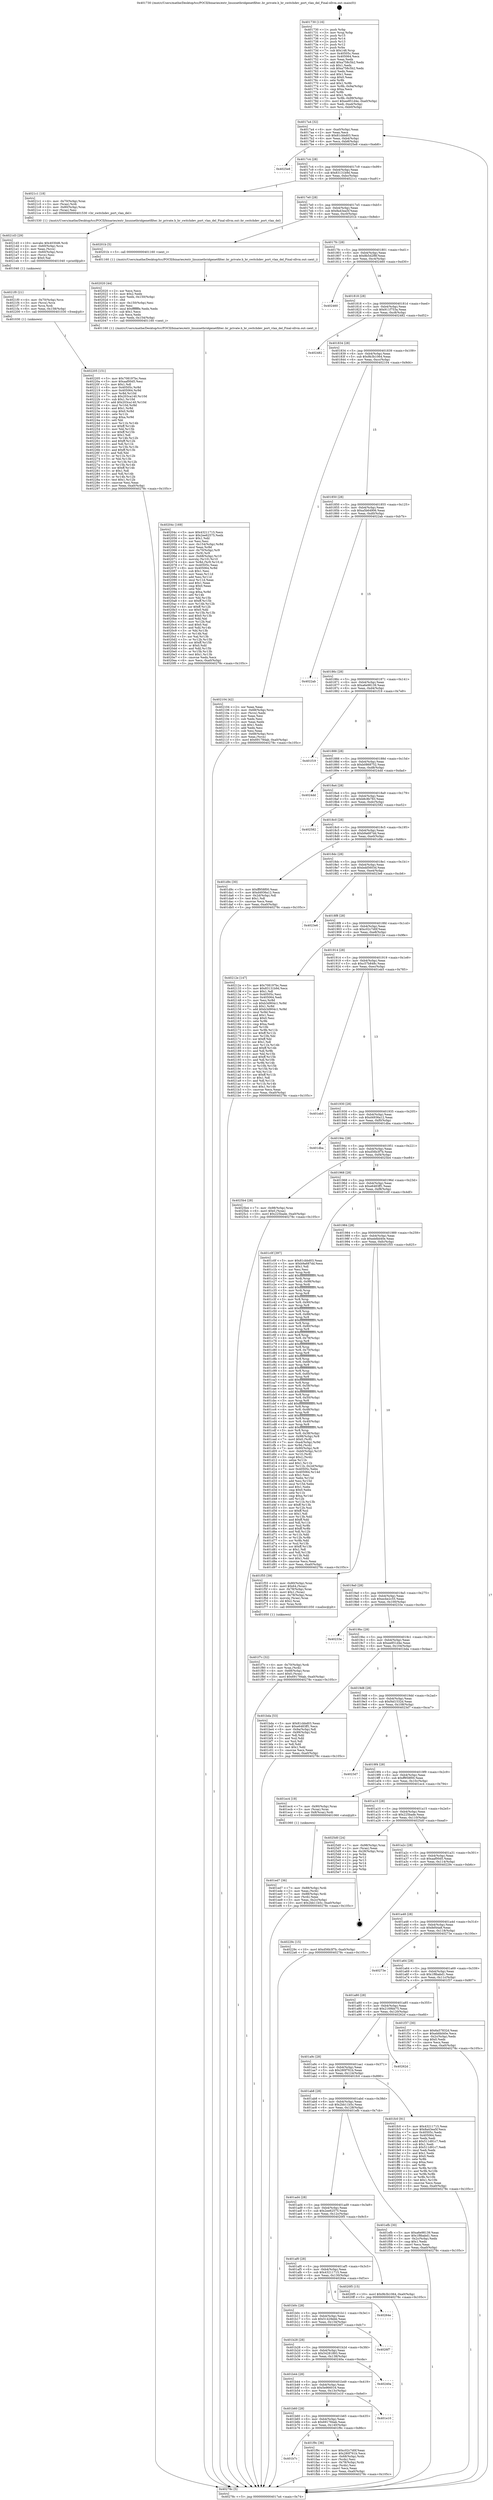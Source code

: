 digraph "0x401730" {
  label = "0x401730 (/mnt/c/Users/mathe/Desktop/tcc/POCII/binaries/extr_linuxnetbridgenetfilter..br_private.h_br_switchdev_port_vlan_del_Final-ollvm.out::main(0))"
  labelloc = "t"
  node[shape=record]

  Entry [label="",width=0.3,height=0.3,shape=circle,fillcolor=black,style=filled]
  "0x4017a4" [label="{
     0x4017a4 [32]\l
     | [instrs]\l
     &nbsp;&nbsp;0x4017a4 \<+6\>: mov -0xa0(%rbp),%eax\l
     &nbsp;&nbsp;0x4017aa \<+2\>: mov %eax,%ecx\l
     &nbsp;&nbsp;0x4017ac \<+6\>: sub $0x81cbbd03,%ecx\l
     &nbsp;&nbsp;0x4017b2 \<+6\>: mov %eax,-0xb4(%rbp)\l
     &nbsp;&nbsp;0x4017b8 \<+6\>: mov %ecx,-0xb8(%rbp)\l
     &nbsp;&nbsp;0x4017be \<+6\>: je 00000000004025e8 \<main+0xeb8\>\l
  }"]
  "0x4025e8" [label="{
     0x4025e8\l
  }", style=dashed]
  "0x4017c4" [label="{
     0x4017c4 [28]\l
     | [instrs]\l
     &nbsp;&nbsp;0x4017c4 \<+5\>: jmp 00000000004017c9 \<main+0x99\>\l
     &nbsp;&nbsp;0x4017c9 \<+6\>: mov -0xb4(%rbp),%eax\l
     &nbsp;&nbsp;0x4017cf \<+5\>: sub $0x83131b9d,%eax\l
     &nbsp;&nbsp;0x4017d4 \<+6\>: mov %eax,-0xbc(%rbp)\l
     &nbsp;&nbsp;0x4017da \<+6\>: je 00000000004021c1 \<main+0xa91\>\l
  }"]
  Exit [label="",width=0.3,height=0.3,shape=circle,fillcolor=black,style=filled,peripheries=2]
  "0x4021c1" [label="{
     0x4021c1 [18]\l
     | [instrs]\l
     &nbsp;&nbsp;0x4021c1 \<+4\>: mov -0x70(%rbp),%rax\l
     &nbsp;&nbsp;0x4021c5 \<+3\>: mov (%rax),%rdi\l
     &nbsp;&nbsp;0x4021c8 \<+4\>: mov -0x80(%rbp),%rax\l
     &nbsp;&nbsp;0x4021cc \<+2\>: mov (%rax),%esi\l
     &nbsp;&nbsp;0x4021ce \<+5\>: call 0000000000401530 \<br_switchdev_port_vlan_del\>\l
     | [calls]\l
     &nbsp;&nbsp;0x401530 \{1\} (/mnt/c/Users/mathe/Desktop/tcc/POCII/binaries/extr_linuxnetbridgenetfilter..br_private.h_br_switchdev_port_vlan_del_Final-ollvm.out::br_switchdev_port_vlan_del)\l
  }"]
  "0x4017e0" [label="{
     0x4017e0 [28]\l
     | [instrs]\l
     &nbsp;&nbsp;0x4017e0 \<+5\>: jmp 00000000004017e5 \<main+0xb5\>\l
     &nbsp;&nbsp;0x4017e5 \<+6\>: mov -0xb4(%rbp),%eax\l
     &nbsp;&nbsp;0x4017eb \<+5\>: sub $0x8a43ea5f,%eax\l
     &nbsp;&nbsp;0x4017f0 \<+6\>: mov %eax,-0xc0(%rbp)\l
     &nbsp;&nbsp;0x4017f6 \<+6\>: je 000000000040201b \<main+0x8eb\>\l
  }"]
  "0x402205" [label="{
     0x402205 [151]\l
     | [instrs]\l
     &nbsp;&nbsp;0x402205 \<+5\>: mov $0x708197bc,%eax\l
     &nbsp;&nbsp;0x40220a \<+5\>: mov $0xaaf00d5,%esi\l
     &nbsp;&nbsp;0x40220f \<+2\>: mov $0x1,%dl\l
     &nbsp;&nbsp;0x402211 \<+8\>: mov 0x40505c,%r8d\l
     &nbsp;&nbsp;0x402219 \<+8\>: mov 0x405064,%r9d\l
     &nbsp;&nbsp;0x402221 \<+3\>: mov %r8d,%r10d\l
     &nbsp;&nbsp;0x402224 \<+7\>: sub $0x203ca140,%r10d\l
     &nbsp;&nbsp;0x40222b \<+4\>: sub $0x1,%r10d\l
     &nbsp;&nbsp;0x40222f \<+7\>: add $0x203ca140,%r10d\l
     &nbsp;&nbsp;0x402236 \<+4\>: imul %r10d,%r8d\l
     &nbsp;&nbsp;0x40223a \<+4\>: and $0x1,%r8d\l
     &nbsp;&nbsp;0x40223e \<+4\>: cmp $0x0,%r8d\l
     &nbsp;&nbsp;0x402242 \<+4\>: sete %r11b\l
     &nbsp;&nbsp;0x402246 \<+4\>: cmp $0xa,%r9d\l
     &nbsp;&nbsp;0x40224a \<+3\>: setl %bl\l
     &nbsp;&nbsp;0x40224d \<+3\>: mov %r11b,%r14b\l
     &nbsp;&nbsp;0x402250 \<+4\>: xor $0xff,%r14b\l
     &nbsp;&nbsp;0x402254 \<+3\>: mov %bl,%r15b\l
     &nbsp;&nbsp;0x402257 \<+4\>: xor $0xff,%r15b\l
     &nbsp;&nbsp;0x40225b \<+3\>: xor $0x1,%dl\l
     &nbsp;&nbsp;0x40225e \<+3\>: mov %r14b,%r12b\l
     &nbsp;&nbsp;0x402261 \<+4\>: and $0xff,%r12b\l
     &nbsp;&nbsp;0x402265 \<+3\>: and %dl,%r11b\l
     &nbsp;&nbsp;0x402268 \<+3\>: mov %r15b,%r13b\l
     &nbsp;&nbsp;0x40226b \<+4\>: and $0xff,%r13b\l
     &nbsp;&nbsp;0x40226f \<+2\>: and %dl,%bl\l
     &nbsp;&nbsp;0x402271 \<+3\>: or %r11b,%r12b\l
     &nbsp;&nbsp;0x402274 \<+3\>: or %bl,%r13b\l
     &nbsp;&nbsp;0x402277 \<+3\>: xor %r13b,%r12b\l
     &nbsp;&nbsp;0x40227a \<+3\>: or %r15b,%r14b\l
     &nbsp;&nbsp;0x40227d \<+4\>: xor $0xff,%r14b\l
     &nbsp;&nbsp;0x402281 \<+3\>: or $0x1,%dl\l
     &nbsp;&nbsp;0x402284 \<+3\>: and %dl,%r14b\l
     &nbsp;&nbsp;0x402287 \<+3\>: or %r14b,%r12b\l
     &nbsp;&nbsp;0x40228a \<+4\>: test $0x1,%r12b\l
     &nbsp;&nbsp;0x40228e \<+3\>: cmovne %esi,%eax\l
     &nbsp;&nbsp;0x402291 \<+6\>: mov %eax,-0xa0(%rbp)\l
     &nbsp;&nbsp;0x402297 \<+5\>: jmp 000000000040278c \<main+0x105c\>\l
  }"]
  "0x40201b" [label="{
     0x40201b [5]\l
     | [instrs]\l
     &nbsp;&nbsp;0x40201b \<+5\>: call 0000000000401160 \<next_i\>\l
     | [calls]\l
     &nbsp;&nbsp;0x401160 \{1\} (/mnt/c/Users/mathe/Desktop/tcc/POCII/binaries/extr_linuxnetbridgenetfilter..br_private.h_br_switchdev_port_vlan_del_Final-ollvm.out::next_i)\l
  }"]
  "0x4017fc" [label="{
     0x4017fc [28]\l
     | [instrs]\l
     &nbsp;&nbsp;0x4017fc \<+5\>: jmp 0000000000401801 \<main+0xd1\>\l
     &nbsp;&nbsp;0x401801 \<+6\>: mov -0xb4(%rbp),%eax\l
     &nbsp;&nbsp;0x401807 \<+5\>: sub $0x8b5d2f8f,%eax\l
     &nbsp;&nbsp;0x40180c \<+6\>: mov %eax,-0xc4(%rbp)\l
     &nbsp;&nbsp;0x401812 \<+6\>: je 0000000000402460 \<main+0xd30\>\l
  }"]
  "0x4021f0" [label="{
     0x4021f0 [21]\l
     | [instrs]\l
     &nbsp;&nbsp;0x4021f0 \<+4\>: mov -0x70(%rbp),%rcx\l
     &nbsp;&nbsp;0x4021f4 \<+3\>: mov (%rcx),%rcx\l
     &nbsp;&nbsp;0x4021f7 \<+3\>: mov %rcx,%rdi\l
     &nbsp;&nbsp;0x4021fa \<+6\>: mov %eax,-0x158(%rbp)\l
     &nbsp;&nbsp;0x402200 \<+5\>: call 0000000000401030 \<free@plt\>\l
     | [calls]\l
     &nbsp;&nbsp;0x401030 \{1\} (unknown)\l
  }"]
  "0x402460" [label="{
     0x402460\l
  }", style=dashed]
  "0x401818" [label="{
     0x401818 [28]\l
     | [instrs]\l
     &nbsp;&nbsp;0x401818 \<+5\>: jmp 000000000040181d \<main+0xed\>\l
     &nbsp;&nbsp;0x40181d \<+6\>: mov -0xb4(%rbp),%eax\l
     &nbsp;&nbsp;0x401823 \<+5\>: sub $0x911f753a,%eax\l
     &nbsp;&nbsp;0x401828 \<+6\>: mov %eax,-0xc8(%rbp)\l
     &nbsp;&nbsp;0x40182e \<+6\>: je 0000000000402482 \<main+0xd52\>\l
  }"]
  "0x4021d3" [label="{
     0x4021d3 [29]\l
     | [instrs]\l
     &nbsp;&nbsp;0x4021d3 \<+10\>: movabs $0x4030d6,%rdi\l
     &nbsp;&nbsp;0x4021dd \<+4\>: mov -0x60(%rbp),%rcx\l
     &nbsp;&nbsp;0x4021e1 \<+2\>: mov %eax,(%rcx)\l
     &nbsp;&nbsp;0x4021e3 \<+4\>: mov -0x60(%rbp),%rcx\l
     &nbsp;&nbsp;0x4021e7 \<+2\>: mov (%rcx),%esi\l
     &nbsp;&nbsp;0x4021e9 \<+2\>: mov $0x0,%al\l
     &nbsp;&nbsp;0x4021eb \<+5\>: call 0000000000401040 \<printf@plt\>\l
     | [calls]\l
     &nbsp;&nbsp;0x401040 \{1\} (unknown)\l
  }"]
  "0x402482" [label="{
     0x402482\l
  }", style=dashed]
  "0x401834" [label="{
     0x401834 [28]\l
     | [instrs]\l
     &nbsp;&nbsp;0x401834 \<+5\>: jmp 0000000000401839 \<main+0x109\>\l
     &nbsp;&nbsp;0x401839 \<+6\>: mov -0xb4(%rbp),%eax\l
     &nbsp;&nbsp;0x40183f \<+5\>: sub $0x9b3b1064,%eax\l
     &nbsp;&nbsp;0x401844 \<+6\>: mov %eax,-0xcc(%rbp)\l
     &nbsp;&nbsp;0x40184a \<+6\>: je 0000000000402104 \<main+0x9d4\>\l
  }"]
  "0x40204c" [label="{
     0x40204c [169]\l
     | [instrs]\l
     &nbsp;&nbsp;0x40204c \<+5\>: mov $0x43211715,%ecx\l
     &nbsp;&nbsp;0x402051 \<+5\>: mov $0x2ee62575,%edx\l
     &nbsp;&nbsp;0x402056 \<+3\>: mov $0x1,%dil\l
     &nbsp;&nbsp;0x402059 \<+2\>: xor %esi,%esi\l
     &nbsp;&nbsp;0x40205b \<+7\>: mov -0x154(%rbp),%r8d\l
     &nbsp;&nbsp;0x402062 \<+4\>: imul %eax,%r8d\l
     &nbsp;&nbsp;0x402066 \<+4\>: mov -0x70(%rbp),%r9\l
     &nbsp;&nbsp;0x40206a \<+3\>: mov (%r9),%r9\l
     &nbsp;&nbsp;0x40206d \<+4\>: mov -0x68(%rbp),%r10\l
     &nbsp;&nbsp;0x402071 \<+3\>: movslq (%r10),%r10\l
     &nbsp;&nbsp;0x402074 \<+4\>: mov %r8d,(%r9,%r10,4)\l
     &nbsp;&nbsp;0x402078 \<+7\>: mov 0x40505c,%eax\l
     &nbsp;&nbsp;0x40207f \<+8\>: mov 0x405064,%r8d\l
     &nbsp;&nbsp;0x402087 \<+3\>: sub $0x1,%esi\l
     &nbsp;&nbsp;0x40208a \<+3\>: mov %eax,%r11d\l
     &nbsp;&nbsp;0x40208d \<+3\>: add %esi,%r11d\l
     &nbsp;&nbsp;0x402090 \<+4\>: imul %r11d,%eax\l
     &nbsp;&nbsp;0x402094 \<+3\>: and $0x1,%eax\l
     &nbsp;&nbsp;0x402097 \<+3\>: cmp $0x0,%eax\l
     &nbsp;&nbsp;0x40209a \<+3\>: sete %bl\l
     &nbsp;&nbsp;0x40209d \<+4\>: cmp $0xa,%r8d\l
     &nbsp;&nbsp;0x4020a1 \<+4\>: setl %r14b\l
     &nbsp;&nbsp;0x4020a5 \<+3\>: mov %bl,%r15b\l
     &nbsp;&nbsp;0x4020a8 \<+4\>: xor $0xff,%r15b\l
     &nbsp;&nbsp;0x4020ac \<+3\>: mov %r14b,%r12b\l
     &nbsp;&nbsp;0x4020af \<+4\>: xor $0xff,%r12b\l
     &nbsp;&nbsp;0x4020b3 \<+4\>: xor $0x0,%dil\l
     &nbsp;&nbsp;0x4020b7 \<+3\>: mov %r15b,%r13b\l
     &nbsp;&nbsp;0x4020ba \<+4\>: and $0x0,%r13b\l
     &nbsp;&nbsp;0x4020be \<+3\>: and %dil,%bl\l
     &nbsp;&nbsp;0x4020c1 \<+3\>: mov %r12b,%al\l
     &nbsp;&nbsp;0x4020c4 \<+2\>: and $0x0,%al\l
     &nbsp;&nbsp;0x4020c6 \<+3\>: and %dil,%r14b\l
     &nbsp;&nbsp;0x4020c9 \<+3\>: or %bl,%r13b\l
     &nbsp;&nbsp;0x4020cc \<+3\>: or %r14b,%al\l
     &nbsp;&nbsp;0x4020cf \<+3\>: xor %al,%r13b\l
     &nbsp;&nbsp;0x4020d2 \<+3\>: or %r12b,%r15b\l
     &nbsp;&nbsp;0x4020d5 \<+4\>: xor $0xff,%r15b\l
     &nbsp;&nbsp;0x4020d9 \<+4\>: or $0x0,%dil\l
     &nbsp;&nbsp;0x4020dd \<+3\>: and %dil,%r15b\l
     &nbsp;&nbsp;0x4020e0 \<+3\>: or %r15b,%r13b\l
     &nbsp;&nbsp;0x4020e3 \<+4\>: test $0x1,%r13b\l
     &nbsp;&nbsp;0x4020e7 \<+3\>: cmovne %edx,%ecx\l
     &nbsp;&nbsp;0x4020ea \<+6\>: mov %ecx,-0xa0(%rbp)\l
     &nbsp;&nbsp;0x4020f0 \<+5\>: jmp 000000000040278c \<main+0x105c\>\l
  }"]
  "0x402104" [label="{
     0x402104 [42]\l
     | [instrs]\l
     &nbsp;&nbsp;0x402104 \<+2\>: xor %eax,%eax\l
     &nbsp;&nbsp;0x402106 \<+4\>: mov -0x68(%rbp),%rcx\l
     &nbsp;&nbsp;0x40210a \<+2\>: mov (%rcx),%edx\l
     &nbsp;&nbsp;0x40210c \<+2\>: mov %eax,%esi\l
     &nbsp;&nbsp;0x40210e \<+2\>: sub %edx,%esi\l
     &nbsp;&nbsp;0x402110 \<+2\>: mov %eax,%edx\l
     &nbsp;&nbsp;0x402112 \<+3\>: sub $0x1,%edx\l
     &nbsp;&nbsp;0x402115 \<+2\>: add %edx,%esi\l
     &nbsp;&nbsp;0x402117 \<+2\>: sub %esi,%eax\l
     &nbsp;&nbsp;0x402119 \<+4\>: mov -0x68(%rbp),%rcx\l
     &nbsp;&nbsp;0x40211d \<+2\>: mov %eax,(%rcx)\l
     &nbsp;&nbsp;0x40211f \<+10\>: movl $0x691784ab,-0xa0(%rbp)\l
     &nbsp;&nbsp;0x402129 \<+5\>: jmp 000000000040278c \<main+0x105c\>\l
  }"]
  "0x401850" [label="{
     0x401850 [28]\l
     | [instrs]\l
     &nbsp;&nbsp;0x401850 \<+5\>: jmp 0000000000401855 \<main+0x125\>\l
     &nbsp;&nbsp;0x401855 \<+6\>: mov -0xb4(%rbp),%eax\l
     &nbsp;&nbsp;0x40185b \<+5\>: sub $0xa5b64906,%eax\l
     &nbsp;&nbsp;0x401860 \<+6\>: mov %eax,-0xd0(%rbp)\l
     &nbsp;&nbsp;0x401866 \<+6\>: je 00000000004022ab \<main+0xb7b\>\l
  }"]
  "0x402020" [label="{
     0x402020 [44]\l
     | [instrs]\l
     &nbsp;&nbsp;0x402020 \<+2\>: xor %ecx,%ecx\l
     &nbsp;&nbsp;0x402022 \<+5\>: mov $0x2,%edx\l
     &nbsp;&nbsp;0x402027 \<+6\>: mov %edx,-0x150(%rbp)\l
     &nbsp;&nbsp;0x40202d \<+1\>: cltd\l
     &nbsp;&nbsp;0x40202e \<+6\>: mov -0x150(%rbp),%esi\l
     &nbsp;&nbsp;0x402034 \<+2\>: idiv %esi\l
     &nbsp;&nbsp;0x402036 \<+6\>: imul $0xfffffffe,%edx,%edx\l
     &nbsp;&nbsp;0x40203c \<+3\>: sub $0x1,%ecx\l
     &nbsp;&nbsp;0x40203f \<+2\>: sub %ecx,%edx\l
     &nbsp;&nbsp;0x402041 \<+6\>: mov %edx,-0x154(%rbp)\l
     &nbsp;&nbsp;0x402047 \<+5\>: call 0000000000401160 \<next_i\>\l
     | [calls]\l
     &nbsp;&nbsp;0x401160 \{1\} (/mnt/c/Users/mathe/Desktop/tcc/POCII/binaries/extr_linuxnetbridgenetfilter..br_private.h_br_switchdev_port_vlan_del_Final-ollvm.out::next_i)\l
  }"]
  "0x4022ab" [label="{
     0x4022ab\l
  }", style=dashed]
  "0x40186c" [label="{
     0x40186c [28]\l
     | [instrs]\l
     &nbsp;&nbsp;0x40186c \<+5\>: jmp 0000000000401871 \<main+0x141\>\l
     &nbsp;&nbsp;0x401871 \<+6\>: mov -0xb4(%rbp),%eax\l
     &nbsp;&nbsp;0x401877 \<+5\>: sub $0xa6e98139,%eax\l
     &nbsp;&nbsp;0x40187c \<+6\>: mov %eax,-0xd4(%rbp)\l
     &nbsp;&nbsp;0x401882 \<+6\>: je 0000000000401f19 \<main+0x7e9\>\l
  }"]
  "0x401b7c" [label="{
     0x401b7c\l
  }", style=dashed]
  "0x401f19" [label="{
     0x401f19\l
  }", style=dashed]
  "0x401888" [label="{
     0x401888 [28]\l
     | [instrs]\l
     &nbsp;&nbsp;0x401888 \<+5\>: jmp 000000000040188d \<main+0x15d\>\l
     &nbsp;&nbsp;0x40188d \<+6\>: mov -0xb4(%rbp),%eax\l
     &nbsp;&nbsp;0x401893 \<+5\>: sub $0xb0868752,%eax\l
     &nbsp;&nbsp;0x401898 \<+6\>: mov %eax,-0xd8(%rbp)\l
     &nbsp;&nbsp;0x40189e \<+6\>: je 00000000004024dd \<main+0xdad\>\l
  }"]
  "0x401f9c" [label="{
     0x401f9c [36]\l
     | [instrs]\l
     &nbsp;&nbsp;0x401f9c \<+5\>: mov $0xc02c7d0f,%eax\l
     &nbsp;&nbsp;0x401fa1 \<+5\>: mov $0x280f761b,%ecx\l
     &nbsp;&nbsp;0x401fa6 \<+4\>: mov -0x68(%rbp),%rdx\l
     &nbsp;&nbsp;0x401faa \<+2\>: mov (%rdx),%esi\l
     &nbsp;&nbsp;0x401fac \<+4\>: mov -0x78(%rbp),%rdx\l
     &nbsp;&nbsp;0x401fb0 \<+2\>: cmp (%rdx),%esi\l
     &nbsp;&nbsp;0x401fb2 \<+3\>: cmovl %ecx,%eax\l
     &nbsp;&nbsp;0x401fb5 \<+6\>: mov %eax,-0xa0(%rbp)\l
     &nbsp;&nbsp;0x401fbb \<+5\>: jmp 000000000040278c \<main+0x105c\>\l
  }"]
  "0x4024dd" [label="{
     0x4024dd\l
  }", style=dashed]
  "0x4018a4" [label="{
     0x4018a4 [28]\l
     | [instrs]\l
     &nbsp;&nbsp;0x4018a4 \<+5\>: jmp 00000000004018a9 \<main+0x179\>\l
     &nbsp;&nbsp;0x4018a9 \<+6\>: mov -0xb4(%rbp),%eax\l
     &nbsp;&nbsp;0x4018af \<+5\>: sub $0xb8c8b783,%eax\l
     &nbsp;&nbsp;0x4018b4 \<+6\>: mov %eax,-0xdc(%rbp)\l
     &nbsp;&nbsp;0x4018ba \<+6\>: je 0000000000402582 \<main+0xe52\>\l
  }"]
  "0x401b60" [label="{
     0x401b60 [28]\l
     | [instrs]\l
     &nbsp;&nbsp;0x401b60 \<+5\>: jmp 0000000000401b65 \<main+0x435\>\l
     &nbsp;&nbsp;0x401b65 \<+6\>: mov -0xb4(%rbp),%eax\l
     &nbsp;&nbsp;0x401b6b \<+5\>: sub $0x691784ab,%eax\l
     &nbsp;&nbsp;0x401b70 \<+6\>: mov %eax,-0x140(%rbp)\l
     &nbsp;&nbsp;0x401b76 \<+6\>: je 0000000000401f9c \<main+0x86c\>\l
  }"]
  "0x402582" [label="{
     0x402582\l
  }", style=dashed]
  "0x4018c0" [label="{
     0x4018c0 [28]\l
     | [instrs]\l
     &nbsp;&nbsp;0x4018c0 \<+5\>: jmp 00000000004018c5 \<main+0x195\>\l
     &nbsp;&nbsp;0x4018c5 \<+6\>: mov -0xb4(%rbp),%eax\l
     &nbsp;&nbsp;0x4018cb \<+5\>: sub $0xb9a687dd,%eax\l
     &nbsp;&nbsp;0x4018d0 \<+6\>: mov %eax,-0xe0(%rbp)\l
     &nbsp;&nbsp;0x4018d6 \<+6\>: je 0000000000401d9c \<main+0x66c\>\l
  }"]
  "0x401e10" [label="{
     0x401e10\l
  }", style=dashed]
  "0x401d9c" [label="{
     0x401d9c [30]\l
     | [instrs]\l
     &nbsp;&nbsp;0x401d9c \<+5\>: mov $0xff958f00,%eax\l
     &nbsp;&nbsp;0x401da1 \<+5\>: mov $0xd4936a12,%ecx\l
     &nbsp;&nbsp;0x401da6 \<+3\>: mov -0x2d(%rbp),%dl\l
     &nbsp;&nbsp;0x401da9 \<+3\>: test $0x1,%dl\l
     &nbsp;&nbsp;0x401dac \<+3\>: cmovne %ecx,%eax\l
     &nbsp;&nbsp;0x401daf \<+6\>: mov %eax,-0xa0(%rbp)\l
     &nbsp;&nbsp;0x401db5 \<+5\>: jmp 000000000040278c \<main+0x105c\>\l
  }"]
  "0x4018dc" [label="{
     0x4018dc [28]\l
     | [instrs]\l
     &nbsp;&nbsp;0x4018dc \<+5\>: jmp 00000000004018e1 \<main+0x1b1\>\l
     &nbsp;&nbsp;0x4018e1 \<+6\>: mov -0xb4(%rbp),%eax\l
     &nbsp;&nbsp;0x4018e7 \<+5\>: sub $0xbdd5603d,%eax\l
     &nbsp;&nbsp;0x4018ec \<+6\>: mov %eax,-0xe4(%rbp)\l
     &nbsp;&nbsp;0x4018f2 \<+6\>: je 00000000004023e6 \<main+0xcb6\>\l
  }"]
  "0x401b44" [label="{
     0x401b44 [28]\l
     | [instrs]\l
     &nbsp;&nbsp;0x401b44 \<+5\>: jmp 0000000000401b49 \<main+0x419\>\l
     &nbsp;&nbsp;0x401b49 \<+6\>: mov -0xb4(%rbp),%eax\l
     &nbsp;&nbsp;0x401b4f \<+5\>: sub $0x5e966016,%eax\l
     &nbsp;&nbsp;0x401b54 \<+6\>: mov %eax,-0x13c(%rbp)\l
     &nbsp;&nbsp;0x401b5a \<+6\>: je 0000000000401e10 \<main+0x6e0\>\l
  }"]
  "0x4023e6" [label="{
     0x4023e6\l
  }", style=dashed]
  "0x4018f8" [label="{
     0x4018f8 [28]\l
     | [instrs]\l
     &nbsp;&nbsp;0x4018f8 \<+5\>: jmp 00000000004018fd \<main+0x1cd\>\l
     &nbsp;&nbsp;0x4018fd \<+6\>: mov -0xb4(%rbp),%eax\l
     &nbsp;&nbsp;0x401903 \<+5\>: sub $0xc02c7d0f,%eax\l
     &nbsp;&nbsp;0x401908 \<+6\>: mov %eax,-0xe8(%rbp)\l
     &nbsp;&nbsp;0x40190e \<+6\>: je 000000000040212e \<main+0x9fe\>\l
  }"]
  "0x40240a" [label="{
     0x40240a\l
  }", style=dashed]
  "0x40212e" [label="{
     0x40212e [147]\l
     | [instrs]\l
     &nbsp;&nbsp;0x40212e \<+5\>: mov $0x708197bc,%eax\l
     &nbsp;&nbsp;0x402133 \<+5\>: mov $0x83131b9d,%ecx\l
     &nbsp;&nbsp;0x402138 \<+2\>: mov $0x1,%dl\l
     &nbsp;&nbsp;0x40213a \<+7\>: mov 0x40505c,%esi\l
     &nbsp;&nbsp;0x402141 \<+7\>: mov 0x405064,%edi\l
     &nbsp;&nbsp;0x402148 \<+3\>: mov %esi,%r8d\l
     &nbsp;&nbsp;0x40214b \<+7\>: sub $0xb3d904c1,%r8d\l
     &nbsp;&nbsp;0x402152 \<+4\>: sub $0x1,%r8d\l
     &nbsp;&nbsp;0x402156 \<+7\>: add $0xb3d904c1,%r8d\l
     &nbsp;&nbsp;0x40215d \<+4\>: imul %r8d,%esi\l
     &nbsp;&nbsp;0x402161 \<+3\>: and $0x1,%esi\l
     &nbsp;&nbsp;0x402164 \<+3\>: cmp $0x0,%esi\l
     &nbsp;&nbsp;0x402167 \<+4\>: sete %r9b\l
     &nbsp;&nbsp;0x40216b \<+3\>: cmp $0xa,%edi\l
     &nbsp;&nbsp;0x40216e \<+4\>: setl %r10b\l
     &nbsp;&nbsp;0x402172 \<+3\>: mov %r9b,%r11b\l
     &nbsp;&nbsp;0x402175 \<+4\>: xor $0xff,%r11b\l
     &nbsp;&nbsp;0x402179 \<+3\>: mov %r10b,%bl\l
     &nbsp;&nbsp;0x40217c \<+3\>: xor $0xff,%bl\l
     &nbsp;&nbsp;0x40217f \<+3\>: xor $0x1,%dl\l
     &nbsp;&nbsp;0x402182 \<+3\>: mov %r11b,%r14b\l
     &nbsp;&nbsp;0x402185 \<+4\>: and $0xff,%r14b\l
     &nbsp;&nbsp;0x402189 \<+3\>: and %dl,%r9b\l
     &nbsp;&nbsp;0x40218c \<+3\>: mov %bl,%r15b\l
     &nbsp;&nbsp;0x40218f \<+4\>: and $0xff,%r15b\l
     &nbsp;&nbsp;0x402193 \<+3\>: and %dl,%r10b\l
     &nbsp;&nbsp;0x402196 \<+3\>: or %r9b,%r14b\l
     &nbsp;&nbsp;0x402199 \<+3\>: or %r10b,%r15b\l
     &nbsp;&nbsp;0x40219c \<+3\>: xor %r15b,%r14b\l
     &nbsp;&nbsp;0x40219f \<+3\>: or %bl,%r11b\l
     &nbsp;&nbsp;0x4021a2 \<+4\>: xor $0xff,%r11b\l
     &nbsp;&nbsp;0x4021a6 \<+3\>: or $0x1,%dl\l
     &nbsp;&nbsp;0x4021a9 \<+3\>: and %dl,%r11b\l
     &nbsp;&nbsp;0x4021ac \<+3\>: or %r11b,%r14b\l
     &nbsp;&nbsp;0x4021af \<+4\>: test $0x1,%r14b\l
     &nbsp;&nbsp;0x4021b3 \<+3\>: cmovne %ecx,%eax\l
     &nbsp;&nbsp;0x4021b6 \<+6\>: mov %eax,-0xa0(%rbp)\l
     &nbsp;&nbsp;0x4021bc \<+5\>: jmp 000000000040278c \<main+0x105c\>\l
  }"]
  "0x401914" [label="{
     0x401914 [28]\l
     | [instrs]\l
     &nbsp;&nbsp;0x401914 \<+5\>: jmp 0000000000401919 \<main+0x1e9\>\l
     &nbsp;&nbsp;0x401919 \<+6\>: mov -0xb4(%rbp),%eax\l
     &nbsp;&nbsp;0x40191f \<+5\>: sub $0xc57b848c,%eax\l
     &nbsp;&nbsp;0x401924 \<+6\>: mov %eax,-0xec(%rbp)\l
     &nbsp;&nbsp;0x40192a \<+6\>: je 0000000000401eb5 \<main+0x785\>\l
  }"]
  "0x401b28" [label="{
     0x401b28 [28]\l
     | [instrs]\l
     &nbsp;&nbsp;0x401b28 \<+5\>: jmp 0000000000401b2d \<main+0x3fd\>\l
     &nbsp;&nbsp;0x401b2d \<+6\>: mov -0xb4(%rbp),%eax\l
     &nbsp;&nbsp;0x401b33 \<+5\>: sub $0x54281893,%eax\l
     &nbsp;&nbsp;0x401b38 \<+6\>: mov %eax,-0x138(%rbp)\l
     &nbsp;&nbsp;0x401b3e \<+6\>: je 000000000040240a \<main+0xcda\>\l
  }"]
  "0x401eb5" [label="{
     0x401eb5\l
  }", style=dashed]
  "0x401930" [label="{
     0x401930 [28]\l
     | [instrs]\l
     &nbsp;&nbsp;0x401930 \<+5\>: jmp 0000000000401935 \<main+0x205\>\l
     &nbsp;&nbsp;0x401935 \<+6\>: mov -0xb4(%rbp),%eax\l
     &nbsp;&nbsp;0x40193b \<+5\>: sub $0xd4936a12,%eax\l
     &nbsp;&nbsp;0x401940 \<+6\>: mov %eax,-0xf0(%rbp)\l
     &nbsp;&nbsp;0x401946 \<+6\>: je 0000000000401dba \<main+0x68a\>\l
  }"]
  "0x4026f7" [label="{
     0x4026f7\l
  }", style=dashed]
  "0x401dba" [label="{
     0x401dba\l
  }", style=dashed]
  "0x40194c" [label="{
     0x40194c [28]\l
     | [instrs]\l
     &nbsp;&nbsp;0x40194c \<+5\>: jmp 0000000000401951 \<main+0x221\>\l
     &nbsp;&nbsp;0x401951 \<+6\>: mov -0xb4(%rbp),%eax\l
     &nbsp;&nbsp;0x401957 \<+5\>: sub $0xd56b3f7b,%eax\l
     &nbsp;&nbsp;0x40195c \<+6\>: mov %eax,-0xf4(%rbp)\l
     &nbsp;&nbsp;0x401962 \<+6\>: je 00000000004025b4 \<main+0xe84\>\l
  }"]
  "0x401b0c" [label="{
     0x401b0c [28]\l
     | [instrs]\l
     &nbsp;&nbsp;0x401b0c \<+5\>: jmp 0000000000401b11 \<main+0x3e1\>\l
     &nbsp;&nbsp;0x401b11 \<+6\>: mov -0xb4(%rbp),%eax\l
     &nbsp;&nbsp;0x401b17 \<+5\>: sub $0x51429ebb,%eax\l
     &nbsp;&nbsp;0x401b1c \<+6\>: mov %eax,-0x134(%rbp)\l
     &nbsp;&nbsp;0x401b22 \<+6\>: je 00000000004026f7 \<main+0xfc7\>\l
  }"]
  "0x4025b4" [label="{
     0x4025b4 [28]\l
     | [instrs]\l
     &nbsp;&nbsp;0x4025b4 \<+7\>: mov -0x98(%rbp),%rax\l
     &nbsp;&nbsp;0x4025bb \<+6\>: movl $0x0,(%rax)\l
     &nbsp;&nbsp;0x4025c1 \<+10\>: movl $0x225bade,-0xa0(%rbp)\l
     &nbsp;&nbsp;0x4025cb \<+5\>: jmp 000000000040278c \<main+0x105c\>\l
  }"]
  "0x401968" [label="{
     0x401968 [28]\l
     | [instrs]\l
     &nbsp;&nbsp;0x401968 \<+5\>: jmp 000000000040196d \<main+0x23d\>\l
     &nbsp;&nbsp;0x40196d \<+6\>: mov -0xb4(%rbp),%eax\l
     &nbsp;&nbsp;0x401973 \<+5\>: sub $0xe6483ff1,%eax\l
     &nbsp;&nbsp;0x401978 \<+6\>: mov %eax,-0xf8(%rbp)\l
     &nbsp;&nbsp;0x40197e \<+6\>: je 0000000000401c0f \<main+0x4df\>\l
  }"]
  "0x40264e" [label="{
     0x40264e\l
  }", style=dashed]
  "0x401c0f" [label="{
     0x401c0f [397]\l
     | [instrs]\l
     &nbsp;&nbsp;0x401c0f \<+5\>: mov $0x81cbbd03,%eax\l
     &nbsp;&nbsp;0x401c14 \<+5\>: mov $0xb9a687dd,%ecx\l
     &nbsp;&nbsp;0x401c19 \<+2\>: mov $0x1,%dl\l
     &nbsp;&nbsp;0x401c1b \<+2\>: xor %esi,%esi\l
     &nbsp;&nbsp;0x401c1d \<+3\>: mov %rsp,%rdi\l
     &nbsp;&nbsp;0x401c20 \<+4\>: add $0xfffffffffffffff0,%rdi\l
     &nbsp;&nbsp;0x401c24 \<+3\>: mov %rdi,%rsp\l
     &nbsp;&nbsp;0x401c27 \<+7\>: mov %rdi,-0x98(%rbp)\l
     &nbsp;&nbsp;0x401c2e \<+3\>: mov %rsp,%rdi\l
     &nbsp;&nbsp;0x401c31 \<+4\>: add $0xfffffffffffffff0,%rdi\l
     &nbsp;&nbsp;0x401c35 \<+3\>: mov %rdi,%rsp\l
     &nbsp;&nbsp;0x401c38 \<+3\>: mov %rsp,%r8\l
     &nbsp;&nbsp;0x401c3b \<+4\>: add $0xfffffffffffffff0,%r8\l
     &nbsp;&nbsp;0x401c3f \<+3\>: mov %r8,%rsp\l
     &nbsp;&nbsp;0x401c42 \<+7\>: mov %r8,-0x90(%rbp)\l
     &nbsp;&nbsp;0x401c49 \<+3\>: mov %rsp,%r8\l
     &nbsp;&nbsp;0x401c4c \<+4\>: add $0xfffffffffffffff0,%r8\l
     &nbsp;&nbsp;0x401c50 \<+3\>: mov %r8,%rsp\l
     &nbsp;&nbsp;0x401c53 \<+7\>: mov %r8,-0x88(%rbp)\l
     &nbsp;&nbsp;0x401c5a \<+3\>: mov %rsp,%r8\l
     &nbsp;&nbsp;0x401c5d \<+4\>: add $0xfffffffffffffff0,%r8\l
     &nbsp;&nbsp;0x401c61 \<+3\>: mov %r8,%rsp\l
     &nbsp;&nbsp;0x401c64 \<+4\>: mov %r8,-0x80(%rbp)\l
     &nbsp;&nbsp;0x401c68 \<+3\>: mov %rsp,%r8\l
     &nbsp;&nbsp;0x401c6b \<+4\>: add $0xfffffffffffffff0,%r8\l
     &nbsp;&nbsp;0x401c6f \<+3\>: mov %r8,%rsp\l
     &nbsp;&nbsp;0x401c72 \<+4\>: mov %r8,-0x78(%rbp)\l
     &nbsp;&nbsp;0x401c76 \<+3\>: mov %rsp,%r8\l
     &nbsp;&nbsp;0x401c79 \<+4\>: add $0xfffffffffffffff0,%r8\l
     &nbsp;&nbsp;0x401c7d \<+3\>: mov %r8,%rsp\l
     &nbsp;&nbsp;0x401c80 \<+4\>: mov %r8,-0x70(%rbp)\l
     &nbsp;&nbsp;0x401c84 \<+3\>: mov %rsp,%r8\l
     &nbsp;&nbsp;0x401c87 \<+4\>: add $0xfffffffffffffff0,%r8\l
     &nbsp;&nbsp;0x401c8b \<+3\>: mov %r8,%rsp\l
     &nbsp;&nbsp;0x401c8e \<+4\>: mov %r8,-0x68(%rbp)\l
     &nbsp;&nbsp;0x401c92 \<+3\>: mov %rsp,%r8\l
     &nbsp;&nbsp;0x401c95 \<+4\>: add $0xfffffffffffffff0,%r8\l
     &nbsp;&nbsp;0x401c99 \<+3\>: mov %r8,%rsp\l
     &nbsp;&nbsp;0x401c9c \<+4\>: mov %r8,-0x60(%rbp)\l
     &nbsp;&nbsp;0x401ca0 \<+3\>: mov %rsp,%r8\l
     &nbsp;&nbsp;0x401ca3 \<+4\>: add $0xfffffffffffffff0,%r8\l
     &nbsp;&nbsp;0x401ca7 \<+3\>: mov %r8,%rsp\l
     &nbsp;&nbsp;0x401caa \<+4\>: mov %r8,-0x58(%rbp)\l
     &nbsp;&nbsp;0x401cae \<+3\>: mov %rsp,%r8\l
     &nbsp;&nbsp;0x401cb1 \<+4\>: add $0xfffffffffffffff0,%r8\l
     &nbsp;&nbsp;0x401cb5 \<+3\>: mov %r8,%rsp\l
     &nbsp;&nbsp;0x401cb8 \<+4\>: mov %r8,-0x50(%rbp)\l
     &nbsp;&nbsp;0x401cbc \<+3\>: mov %rsp,%r8\l
     &nbsp;&nbsp;0x401cbf \<+4\>: add $0xfffffffffffffff0,%r8\l
     &nbsp;&nbsp;0x401cc3 \<+3\>: mov %r8,%rsp\l
     &nbsp;&nbsp;0x401cc6 \<+4\>: mov %r8,-0x48(%rbp)\l
     &nbsp;&nbsp;0x401cca \<+3\>: mov %rsp,%r8\l
     &nbsp;&nbsp;0x401ccd \<+4\>: add $0xfffffffffffffff0,%r8\l
     &nbsp;&nbsp;0x401cd1 \<+3\>: mov %r8,%rsp\l
     &nbsp;&nbsp;0x401cd4 \<+4\>: mov %r8,-0x40(%rbp)\l
     &nbsp;&nbsp;0x401cd8 \<+3\>: mov %rsp,%r8\l
     &nbsp;&nbsp;0x401cdb \<+4\>: add $0xfffffffffffffff0,%r8\l
     &nbsp;&nbsp;0x401cdf \<+3\>: mov %r8,%rsp\l
     &nbsp;&nbsp;0x401ce2 \<+4\>: mov %r8,-0x38(%rbp)\l
     &nbsp;&nbsp;0x401ce6 \<+7\>: mov -0x98(%rbp),%r8\l
     &nbsp;&nbsp;0x401ced \<+7\>: movl $0x0,(%r8)\l
     &nbsp;&nbsp;0x401cf4 \<+7\>: mov -0xa4(%rbp),%r9d\l
     &nbsp;&nbsp;0x401cfb \<+3\>: mov %r9d,(%rdi)\l
     &nbsp;&nbsp;0x401cfe \<+7\>: mov -0x90(%rbp),%r8\l
     &nbsp;&nbsp;0x401d05 \<+7\>: mov -0xb0(%rbp),%r10\l
     &nbsp;&nbsp;0x401d0c \<+3\>: mov %r10,(%r8)\l
     &nbsp;&nbsp;0x401d0f \<+3\>: cmpl $0x2,(%rdi)\l
     &nbsp;&nbsp;0x401d12 \<+4\>: setne %r11b\l
     &nbsp;&nbsp;0x401d16 \<+4\>: and $0x1,%r11b\l
     &nbsp;&nbsp;0x401d1a \<+4\>: mov %r11b,-0x2d(%rbp)\l
     &nbsp;&nbsp;0x401d1e \<+7\>: mov 0x40505c,%ebx\l
     &nbsp;&nbsp;0x401d25 \<+8\>: mov 0x405064,%r14d\l
     &nbsp;&nbsp;0x401d2d \<+3\>: sub $0x1,%esi\l
     &nbsp;&nbsp;0x401d30 \<+3\>: mov %ebx,%r15d\l
     &nbsp;&nbsp;0x401d33 \<+3\>: add %esi,%r15d\l
     &nbsp;&nbsp;0x401d36 \<+4\>: imul %r15d,%ebx\l
     &nbsp;&nbsp;0x401d3a \<+3\>: and $0x1,%ebx\l
     &nbsp;&nbsp;0x401d3d \<+3\>: cmp $0x0,%ebx\l
     &nbsp;&nbsp;0x401d40 \<+4\>: sete %r11b\l
     &nbsp;&nbsp;0x401d44 \<+4\>: cmp $0xa,%r14d\l
     &nbsp;&nbsp;0x401d48 \<+4\>: setl %r12b\l
     &nbsp;&nbsp;0x401d4c \<+3\>: mov %r11b,%r13b\l
     &nbsp;&nbsp;0x401d4f \<+4\>: xor $0xff,%r13b\l
     &nbsp;&nbsp;0x401d53 \<+3\>: mov %r12b,%sil\l
     &nbsp;&nbsp;0x401d56 \<+4\>: xor $0xff,%sil\l
     &nbsp;&nbsp;0x401d5a \<+3\>: xor $0x1,%dl\l
     &nbsp;&nbsp;0x401d5d \<+3\>: mov %r13b,%dil\l
     &nbsp;&nbsp;0x401d60 \<+4\>: and $0xff,%dil\l
     &nbsp;&nbsp;0x401d64 \<+3\>: and %dl,%r11b\l
     &nbsp;&nbsp;0x401d67 \<+3\>: mov %sil,%r8b\l
     &nbsp;&nbsp;0x401d6a \<+4\>: and $0xff,%r8b\l
     &nbsp;&nbsp;0x401d6e \<+3\>: and %dl,%r12b\l
     &nbsp;&nbsp;0x401d71 \<+3\>: or %r11b,%dil\l
     &nbsp;&nbsp;0x401d74 \<+3\>: or %r12b,%r8b\l
     &nbsp;&nbsp;0x401d77 \<+3\>: xor %r8b,%dil\l
     &nbsp;&nbsp;0x401d7a \<+3\>: or %sil,%r13b\l
     &nbsp;&nbsp;0x401d7d \<+4\>: xor $0xff,%r13b\l
     &nbsp;&nbsp;0x401d81 \<+3\>: or $0x1,%dl\l
     &nbsp;&nbsp;0x401d84 \<+3\>: and %dl,%r13b\l
     &nbsp;&nbsp;0x401d87 \<+3\>: or %r13b,%dil\l
     &nbsp;&nbsp;0x401d8a \<+4\>: test $0x1,%dil\l
     &nbsp;&nbsp;0x401d8e \<+3\>: cmovne %ecx,%eax\l
     &nbsp;&nbsp;0x401d91 \<+6\>: mov %eax,-0xa0(%rbp)\l
     &nbsp;&nbsp;0x401d97 \<+5\>: jmp 000000000040278c \<main+0x105c\>\l
  }"]
  "0x401984" [label="{
     0x401984 [28]\l
     | [instrs]\l
     &nbsp;&nbsp;0x401984 \<+5\>: jmp 0000000000401989 \<main+0x259\>\l
     &nbsp;&nbsp;0x401989 \<+6\>: mov -0xb4(%rbp),%eax\l
     &nbsp;&nbsp;0x40198f \<+5\>: sub $0xebfdd40e,%eax\l
     &nbsp;&nbsp;0x401994 \<+6\>: mov %eax,-0xfc(%rbp)\l
     &nbsp;&nbsp;0x40199a \<+6\>: je 0000000000401f55 \<main+0x825\>\l
  }"]
  "0x401af0" [label="{
     0x401af0 [28]\l
     | [instrs]\l
     &nbsp;&nbsp;0x401af0 \<+5\>: jmp 0000000000401af5 \<main+0x3c5\>\l
     &nbsp;&nbsp;0x401af5 \<+6\>: mov -0xb4(%rbp),%eax\l
     &nbsp;&nbsp;0x401afb \<+5\>: sub $0x43211715,%eax\l
     &nbsp;&nbsp;0x401b00 \<+6\>: mov %eax,-0x130(%rbp)\l
     &nbsp;&nbsp;0x401b06 \<+6\>: je 000000000040264e \<main+0xf1e\>\l
  }"]
  "0x401f55" [label="{
     0x401f55 [39]\l
     | [instrs]\l
     &nbsp;&nbsp;0x401f55 \<+4\>: mov -0x80(%rbp),%rax\l
     &nbsp;&nbsp;0x401f59 \<+6\>: movl $0x64,(%rax)\l
     &nbsp;&nbsp;0x401f5f \<+4\>: mov -0x78(%rbp),%rax\l
     &nbsp;&nbsp;0x401f63 \<+6\>: movl $0x1,(%rax)\l
     &nbsp;&nbsp;0x401f69 \<+4\>: mov -0x78(%rbp),%rax\l
     &nbsp;&nbsp;0x401f6d \<+3\>: movslq (%rax),%rax\l
     &nbsp;&nbsp;0x401f70 \<+4\>: shl $0x2,%rax\l
     &nbsp;&nbsp;0x401f74 \<+3\>: mov %rax,%rdi\l
     &nbsp;&nbsp;0x401f77 \<+5\>: call 0000000000401050 \<malloc@plt\>\l
     | [calls]\l
     &nbsp;&nbsp;0x401050 \{1\} (unknown)\l
  }"]
  "0x4019a0" [label="{
     0x4019a0 [28]\l
     | [instrs]\l
     &nbsp;&nbsp;0x4019a0 \<+5\>: jmp 00000000004019a5 \<main+0x275\>\l
     &nbsp;&nbsp;0x4019a5 \<+6\>: mov -0xb4(%rbp),%eax\l
     &nbsp;&nbsp;0x4019ab \<+5\>: sub $0xecbe2c55,%eax\l
     &nbsp;&nbsp;0x4019b0 \<+6\>: mov %eax,-0x100(%rbp)\l
     &nbsp;&nbsp;0x4019b6 \<+6\>: je 000000000040233e \<main+0xc0e\>\l
  }"]
  "0x4020f5" [label="{
     0x4020f5 [15]\l
     | [instrs]\l
     &nbsp;&nbsp;0x4020f5 \<+10\>: movl $0x9b3b1064,-0xa0(%rbp)\l
     &nbsp;&nbsp;0x4020ff \<+5\>: jmp 000000000040278c \<main+0x105c\>\l
  }"]
  "0x40233e" [label="{
     0x40233e\l
  }", style=dashed]
  "0x4019bc" [label="{
     0x4019bc [28]\l
     | [instrs]\l
     &nbsp;&nbsp;0x4019bc \<+5\>: jmp 00000000004019c1 \<main+0x291\>\l
     &nbsp;&nbsp;0x4019c1 \<+6\>: mov -0xb4(%rbp),%eax\l
     &nbsp;&nbsp;0x4019c7 \<+5\>: sub $0xee851d4e,%eax\l
     &nbsp;&nbsp;0x4019cc \<+6\>: mov %eax,-0x104(%rbp)\l
     &nbsp;&nbsp;0x4019d2 \<+6\>: je 0000000000401bda \<main+0x4aa\>\l
  }"]
  "0x401f7c" [label="{
     0x401f7c [32]\l
     | [instrs]\l
     &nbsp;&nbsp;0x401f7c \<+4\>: mov -0x70(%rbp),%rdi\l
     &nbsp;&nbsp;0x401f80 \<+3\>: mov %rax,(%rdi)\l
     &nbsp;&nbsp;0x401f83 \<+4\>: mov -0x68(%rbp),%rax\l
     &nbsp;&nbsp;0x401f87 \<+6\>: movl $0x0,(%rax)\l
     &nbsp;&nbsp;0x401f8d \<+10\>: movl $0x691784ab,-0xa0(%rbp)\l
     &nbsp;&nbsp;0x401f97 \<+5\>: jmp 000000000040278c \<main+0x105c\>\l
  }"]
  "0x401bda" [label="{
     0x401bda [53]\l
     | [instrs]\l
     &nbsp;&nbsp;0x401bda \<+5\>: mov $0x81cbbd03,%eax\l
     &nbsp;&nbsp;0x401bdf \<+5\>: mov $0xe6483ff1,%ecx\l
     &nbsp;&nbsp;0x401be4 \<+6\>: mov -0x9a(%rbp),%dl\l
     &nbsp;&nbsp;0x401bea \<+7\>: mov -0x99(%rbp),%sil\l
     &nbsp;&nbsp;0x401bf1 \<+3\>: mov %dl,%dil\l
     &nbsp;&nbsp;0x401bf4 \<+3\>: and %sil,%dil\l
     &nbsp;&nbsp;0x401bf7 \<+3\>: xor %sil,%dl\l
     &nbsp;&nbsp;0x401bfa \<+3\>: or %dl,%dil\l
     &nbsp;&nbsp;0x401bfd \<+4\>: test $0x1,%dil\l
     &nbsp;&nbsp;0x401c01 \<+3\>: cmovne %ecx,%eax\l
     &nbsp;&nbsp;0x401c04 \<+6\>: mov %eax,-0xa0(%rbp)\l
     &nbsp;&nbsp;0x401c0a \<+5\>: jmp 000000000040278c \<main+0x105c\>\l
  }"]
  "0x4019d8" [label="{
     0x4019d8 [28]\l
     | [instrs]\l
     &nbsp;&nbsp;0x4019d8 \<+5\>: jmp 00000000004019dd \<main+0x2ad\>\l
     &nbsp;&nbsp;0x4019dd \<+6\>: mov -0xb4(%rbp),%eax\l
     &nbsp;&nbsp;0x4019e3 \<+5\>: sub $0xf4d1532d,%eax\l
     &nbsp;&nbsp;0x4019e8 \<+6\>: mov %eax,-0x108(%rbp)\l
     &nbsp;&nbsp;0x4019ee \<+6\>: je 00000000004023d7 \<main+0xca7\>\l
  }"]
  "0x40278c" [label="{
     0x40278c [5]\l
     | [instrs]\l
     &nbsp;&nbsp;0x40278c \<+5\>: jmp 00000000004017a4 \<main+0x74\>\l
  }"]
  "0x401730" [label="{
     0x401730 [116]\l
     | [instrs]\l
     &nbsp;&nbsp;0x401730 \<+1\>: push %rbp\l
     &nbsp;&nbsp;0x401731 \<+3\>: mov %rsp,%rbp\l
     &nbsp;&nbsp;0x401734 \<+2\>: push %r15\l
     &nbsp;&nbsp;0x401736 \<+2\>: push %r14\l
     &nbsp;&nbsp;0x401738 \<+2\>: push %r13\l
     &nbsp;&nbsp;0x40173a \<+2\>: push %r12\l
     &nbsp;&nbsp;0x40173c \<+1\>: push %rbx\l
     &nbsp;&nbsp;0x40173d \<+7\>: sub $0x148,%rsp\l
     &nbsp;&nbsp;0x401744 \<+7\>: mov 0x40505c,%eax\l
     &nbsp;&nbsp;0x40174b \<+7\>: mov 0x405064,%ecx\l
     &nbsp;&nbsp;0x401752 \<+2\>: mov %eax,%edx\l
     &nbsp;&nbsp;0x401754 \<+6\>: add $0xa758c5b2,%edx\l
     &nbsp;&nbsp;0x40175a \<+3\>: sub $0x1,%edx\l
     &nbsp;&nbsp;0x40175d \<+6\>: sub $0xa758c5b2,%edx\l
     &nbsp;&nbsp;0x401763 \<+3\>: imul %edx,%eax\l
     &nbsp;&nbsp;0x401766 \<+3\>: and $0x1,%eax\l
     &nbsp;&nbsp;0x401769 \<+3\>: cmp $0x0,%eax\l
     &nbsp;&nbsp;0x40176c \<+4\>: sete %r8b\l
     &nbsp;&nbsp;0x401770 \<+4\>: and $0x1,%r8b\l
     &nbsp;&nbsp;0x401774 \<+7\>: mov %r8b,-0x9a(%rbp)\l
     &nbsp;&nbsp;0x40177b \<+3\>: cmp $0xa,%ecx\l
     &nbsp;&nbsp;0x40177e \<+4\>: setl %r8b\l
     &nbsp;&nbsp;0x401782 \<+4\>: and $0x1,%r8b\l
     &nbsp;&nbsp;0x401786 \<+7\>: mov %r8b,-0x99(%rbp)\l
     &nbsp;&nbsp;0x40178d \<+10\>: movl $0xee851d4e,-0xa0(%rbp)\l
     &nbsp;&nbsp;0x401797 \<+6\>: mov %edi,-0xa4(%rbp)\l
     &nbsp;&nbsp;0x40179d \<+7\>: mov %rsi,-0xb0(%rbp)\l
  }"]
  "0x401ad4" [label="{
     0x401ad4 [28]\l
     | [instrs]\l
     &nbsp;&nbsp;0x401ad4 \<+5\>: jmp 0000000000401ad9 \<main+0x3a9\>\l
     &nbsp;&nbsp;0x401ad9 \<+6\>: mov -0xb4(%rbp),%eax\l
     &nbsp;&nbsp;0x401adf \<+5\>: sub $0x2ee62575,%eax\l
     &nbsp;&nbsp;0x401ae4 \<+6\>: mov %eax,-0x12c(%rbp)\l
     &nbsp;&nbsp;0x401aea \<+6\>: je 00000000004020f5 \<main+0x9c5\>\l
  }"]
  "0x401efb" [label="{
     0x401efb [30]\l
     | [instrs]\l
     &nbsp;&nbsp;0x401efb \<+5\>: mov $0xa6e98139,%eax\l
     &nbsp;&nbsp;0x401f00 \<+5\>: mov $0x1f8babd1,%ecx\l
     &nbsp;&nbsp;0x401f05 \<+3\>: mov -0x2c(%rbp),%edx\l
     &nbsp;&nbsp;0x401f08 \<+3\>: cmp $0x1,%edx\l
     &nbsp;&nbsp;0x401f0b \<+3\>: cmovl %ecx,%eax\l
     &nbsp;&nbsp;0x401f0e \<+6\>: mov %eax,-0xa0(%rbp)\l
     &nbsp;&nbsp;0x401f14 \<+5\>: jmp 000000000040278c \<main+0x105c\>\l
  }"]
  "0x4023d7" [label="{
     0x4023d7\l
  }", style=dashed]
  "0x4019f4" [label="{
     0x4019f4 [28]\l
     | [instrs]\l
     &nbsp;&nbsp;0x4019f4 \<+5\>: jmp 00000000004019f9 \<main+0x2c9\>\l
     &nbsp;&nbsp;0x4019f9 \<+6\>: mov -0xb4(%rbp),%eax\l
     &nbsp;&nbsp;0x4019ff \<+5\>: sub $0xff958f00,%eax\l
     &nbsp;&nbsp;0x401a04 \<+6\>: mov %eax,-0x10c(%rbp)\l
     &nbsp;&nbsp;0x401a0a \<+6\>: je 0000000000401ec4 \<main+0x794\>\l
  }"]
  "0x401ab8" [label="{
     0x401ab8 [28]\l
     | [instrs]\l
     &nbsp;&nbsp;0x401ab8 \<+5\>: jmp 0000000000401abd \<main+0x38d\>\l
     &nbsp;&nbsp;0x401abd \<+6\>: mov -0xb4(%rbp),%eax\l
     &nbsp;&nbsp;0x401ac3 \<+5\>: sub $0x2bb11b5c,%eax\l
     &nbsp;&nbsp;0x401ac8 \<+6\>: mov %eax,-0x128(%rbp)\l
     &nbsp;&nbsp;0x401ace \<+6\>: je 0000000000401efb \<main+0x7cb\>\l
  }"]
  "0x401ec4" [label="{
     0x401ec4 [19]\l
     | [instrs]\l
     &nbsp;&nbsp;0x401ec4 \<+7\>: mov -0x90(%rbp),%rax\l
     &nbsp;&nbsp;0x401ecb \<+3\>: mov (%rax),%rax\l
     &nbsp;&nbsp;0x401ece \<+4\>: mov 0x8(%rax),%rdi\l
     &nbsp;&nbsp;0x401ed2 \<+5\>: call 0000000000401060 \<atoi@plt\>\l
     | [calls]\l
     &nbsp;&nbsp;0x401060 \{1\} (unknown)\l
  }"]
  "0x401a10" [label="{
     0x401a10 [28]\l
     | [instrs]\l
     &nbsp;&nbsp;0x401a10 \<+5\>: jmp 0000000000401a15 \<main+0x2e5\>\l
     &nbsp;&nbsp;0x401a15 \<+6\>: mov -0xb4(%rbp),%eax\l
     &nbsp;&nbsp;0x401a1b \<+5\>: sub $0x225bade,%eax\l
     &nbsp;&nbsp;0x401a20 \<+6\>: mov %eax,-0x110(%rbp)\l
     &nbsp;&nbsp;0x401a26 \<+6\>: je 00000000004025d0 \<main+0xea0\>\l
  }"]
  "0x401ed7" [label="{
     0x401ed7 [36]\l
     | [instrs]\l
     &nbsp;&nbsp;0x401ed7 \<+7\>: mov -0x88(%rbp),%rdi\l
     &nbsp;&nbsp;0x401ede \<+2\>: mov %eax,(%rdi)\l
     &nbsp;&nbsp;0x401ee0 \<+7\>: mov -0x88(%rbp),%rdi\l
     &nbsp;&nbsp;0x401ee7 \<+2\>: mov (%rdi),%eax\l
     &nbsp;&nbsp;0x401ee9 \<+3\>: mov %eax,-0x2c(%rbp)\l
     &nbsp;&nbsp;0x401eec \<+10\>: movl $0x2bb11b5c,-0xa0(%rbp)\l
     &nbsp;&nbsp;0x401ef6 \<+5\>: jmp 000000000040278c \<main+0x105c\>\l
  }"]
  "0x401fc0" [label="{
     0x401fc0 [91]\l
     | [instrs]\l
     &nbsp;&nbsp;0x401fc0 \<+5\>: mov $0x43211715,%eax\l
     &nbsp;&nbsp;0x401fc5 \<+5\>: mov $0x8a43ea5f,%ecx\l
     &nbsp;&nbsp;0x401fca \<+7\>: mov 0x40505c,%edx\l
     &nbsp;&nbsp;0x401fd1 \<+7\>: mov 0x405064,%esi\l
     &nbsp;&nbsp;0x401fd8 \<+2\>: mov %edx,%edi\l
     &nbsp;&nbsp;0x401fda \<+6\>: add $0x511d91c7,%edi\l
     &nbsp;&nbsp;0x401fe0 \<+3\>: sub $0x1,%edi\l
     &nbsp;&nbsp;0x401fe3 \<+6\>: sub $0x511d91c7,%edi\l
     &nbsp;&nbsp;0x401fe9 \<+3\>: imul %edi,%edx\l
     &nbsp;&nbsp;0x401fec \<+3\>: and $0x1,%edx\l
     &nbsp;&nbsp;0x401fef \<+3\>: cmp $0x0,%edx\l
     &nbsp;&nbsp;0x401ff2 \<+4\>: sete %r8b\l
     &nbsp;&nbsp;0x401ff6 \<+3\>: cmp $0xa,%esi\l
     &nbsp;&nbsp;0x401ff9 \<+4\>: setl %r9b\l
     &nbsp;&nbsp;0x401ffd \<+3\>: mov %r8b,%r10b\l
     &nbsp;&nbsp;0x402000 \<+3\>: and %r9b,%r10b\l
     &nbsp;&nbsp;0x402003 \<+3\>: xor %r9b,%r8b\l
     &nbsp;&nbsp;0x402006 \<+3\>: or %r8b,%r10b\l
     &nbsp;&nbsp;0x402009 \<+4\>: test $0x1,%r10b\l
     &nbsp;&nbsp;0x40200d \<+3\>: cmovne %ecx,%eax\l
     &nbsp;&nbsp;0x402010 \<+6\>: mov %eax,-0xa0(%rbp)\l
     &nbsp;&nbsp;0x402016 \<+5\>: jmp 000000000040278c \<main+0x105c\>\l
  }"]
  "0x4025d0" [label="{
     0x4025d0 [24]\l
     | [instrs]\l
     &nbsp;&nbsp;0x4025d0 \<+7\>: mov -0x98(%rbp),%rax\l
     &nbsp;&nbsp;0x4025d7 \<+2\>: mov (%rax),%eax\l
     &nbsp;&nbsp;0x4025d9 \<+4\>: lea -0x28(%rbp),%rsp\l
     &nbsp;&nbsp;0x4025dd \<+1\>: pop %rbx\l
     &nbsp;&nbsp;0x4025de \<+2\>: pop %r12\l
     &nbsp;&nbsp;0x4025e0 \<+2\>: pop %r13\l
     &nbsp;&nbsp;0x4025e2 \<+2\>: pop %r14\l
     &nbsp;&nbsp;0x4025e4 \<+2\>: pop %r15\l
     &nbsp;&nbsp;0x4025e6 \<+1\>: pop %rbp\l
     &nbsp;&nbsp;0x4025e7 \<+1\>: ret\l
  }"]
  "0x401a2c" [label="{
     0x401a2c [28]\l
     | [instrs]\l
     &nbsp;&nbsp;0x401a2c \<+5\>: jmp 0000000000401a31 \<main+0x301\>\l
     &nbsp;&nbsp;0x401a31 \<+6\>: mov -0xb4(%rbp),%eax\l
     &nbsp;&nbsp;0x401a37 \<+5\>: sub $0xaaf00d5,%eax\l
     &nbsp;&nbsp;0x401a3c \<+6\>: mov %eax,-0x114(%rbp)\l
     &nbsp;&nbsp;0x401a42 \<+6\>: je 000000000040229c \<main+0xb6c\>\l
  }"]
  "0x401a9c" [label="{
     0x401a9c [28]\l
     | [instrs]\l
     &nbsp;&nbsp;0x401a9c \<+5\>: jmp 0000000000401aa1 \<main+0x371\>\l
     &nbsp;&nbsp;0x401aa1 \<+6\>: mov -0xb4(%rbp),%eax\l
     &nbsp;&nbsp;0x401aa7 \<+5\>: sub $0x280f761b,%eax\l
     &nbsp;&nbsp;0x401aac \<+6\>: mov %eax,-0x124(%rbp)\l
     &nbsp;&nbsp;0x401ab2 \<+6\>: je 0000000000401fc0 \<main+0x890\>\l
  }"]
  "0x40229c" [label="{
     0x40229c [15]\l
     | [instrs]\l
     &nbsp;&nbsp;0x40229c \<+10\>: movl $0xd56b3f7b,-0xa0(%rbp)\l
     &nbsp;&nbsp;0x4022a6 \<+5\>: jmp 000000000040278c \<main+0x105c\>\l
  }"]
  "0x401a48" [label="{
     0x401a48 [28]\l
     | [instrs]\l
     &nbsp;&nbsp;0x401a48 \<+5\>: jmp 0000000000401a4d \<main+0x31d\>\l
     &nbsp;&nbsp;0x401a4d \<+6\>: mov -0xb4(%rbp),%eax\l
     &nbsp;&nbsp;0x401a53 \<+5\>: sub $0xfef44a8,%eax\l
     &nbsp;&nbsp;0x401a58 \<+6\>: mov %eax,-0x118(%rbp)\l
     &nbsp;&nbsp;0x401a5e \<+6\>: je 000000000040273e \<main+0x100e\>\l
  }"]
  "0x40262d" [label="{
     0x40262d\l
  }", style=dashed]
  "0x40273e" [label="{
     0x40273e\l
  }", style=dashed]
  "0x401a64" [label="{
     0x401a64 [28]\l
     | [instrs]\l
     &nbsp;&nbsp;0x401a64 \<+5\>: jmp 0000000000401a69 \<main+0x339\>\l
     &nbsp;&nbsp;0x401a69 \<+6\>: mov -0xb4(%rbp),%eax\l
     &nbsp;&nbsp;0x401a6f \<+5\>: sub $0x1f8babd1,%eax\l
     &nbsp;&nbsp;0x401a74 \<+6\>: mov %eax,-0x11c(%rbp)\l
     &nbsp;&nbsp;0x401a7a \<+6\>: je 0000000000401f37 \<main+0x807\>\l
  }"]
  "0x401a80" [label="{
     0x401a80 [28]\l
     | [instrs]\l
     &nbsp;&nbsp;0x401a80 \<+5\>: jmp 0000000000401a85 \<main+0x355\>\l
     &nbsp;&nbsp;0x401a85 \<+6\>: mov -0xb4(%rbp),%eax\l
     &nbsp;&nbsp;0x401a8b \<+5\>: sub $0x2169bb75,%eax\l
     &nbsp;&nbsp;0x401a90 \<+6\>: mov %eax,-0x120(%rbp)\l
     &nbsp;&nbsp;0x401a96 \<+6\>: je 000000000040262d \<main+0xefd\>\l
  }"]
  "0x401f37" [label="{
     0x401f37 [30]\l
     | [instrs]\l
     &nbsp;&nbsp;0x401f37 \<+5\>: mov $0x6a57832d,%eax\l
     &nbsp;&nbsp;0x401f3c \<+5\>: mov $0xebfdd40e,%ecx\l
     &nbsp;&nbsp;0x401f41 \<+3\>: mov -0x2c(%rbp),%edx\l
     &nbsp;&nbsp;0x401f44 \<+3\>: cmp $0x0,%edx\l
     &nbsp;&nbsp;0x401f47 \<+3\>: cmove %ecx,%eax\l
     &nbsp;&nbsp;0x401f4a \<+6\>: mov %eax,-0xa0(%rbp)\l
     &nbsp;&nbsp;0x401f50 \<+5\>: jmp 000000000040278c \<main+0x105c\>\l
  }"]
  Entry -> "0x401730" [label=" 1"]
  "0x4017a4" -> "0x4025e8" [label=" 0"]
  "0x4017a4" -> "0x4017c4" [label=" 18"]
  "0x4025d0" -> Exit [label=" 1"]
  "0x4017c4" -> "0x4021c1" [label=" 1"]
  "0x4017c4" -> "0x4017e0" [label=" 17"]
  "0x4025b4" -> "0x40278c" [label=" 1"]
  "0x4017e0" -> "0x40201b" [label=" 1"]
  "0x4017e0" -> "0x4017fc" [label=" 16"]
  "0x40229c" -> "0x40278c" [label=" 1"]
  "0x4017fc" -> "0x402460" [label=" 0"]
  "0x4017fc" -> "0x401818" [label=" 16"]
  "0x402205" -> "0x40278c" [label=" 1"]
  "0x401818" -> "0x402482" [label=" 0"]
  "0x401818" -> "0x401834" [label=" 16"]
  "0x4021f0" -> "0x402205" [label=" 1"]
  "0x401834" -> "0x402104" [label=" 1"]
  "0x401834" -> "0x401850" [label=" 15"]
  "0x4021d3" -> "0x4021f0" [label=" 1"]
  "0x401850" -> "0x4022ab" [label=" 0"]
  "0x401850" -> "0x40186c" [label=" 15"]
  "0x4021c1" -> "0x4021d3" [label=" 1"]
  "0x40186c" -> "0x401f19" [label=" 0"]
  "0x40186c" -> "0x401888" [label=" 15"]
  "0x40212e" -> "0x40278c" [label=" 1"]
  "0x401888" -> "0x4024dd" [label=" 0"]
  "0x401888" -> "0x4018a4" [label=" 15"]
  "0x402104" -> "0x40278c" [label=" 1"]
  "0x4018a4" -> "0x402582" [label=" 0"]
  "0x4018a4" -> "0x4018c0" [label=" 15"]
  "0x40204c" -> "0x40278c" [label=" 1"]
  "0x4018c0" -> "0x401d9c" [label=" 1"]
  "0x4018c0" -> "0x4018dc" [label=" 14"]
  "0x402020" -> "0x40204c" [label=" 1"]
  "0x4018dc" -> "0x4023e6" [label=" 0"]
  "0x4018dc" -> "0x4018f8" [label=" 14"]
  "0x401fc0" -> "0x40278c" [label=" 1"]
  "0x4018f8" -> "0x40212e" [label=" 1"]
  "0x4018f8" -> "0x401914" [label=" 13"]
  "0x401f9c" -> "0x40278c" [label=" 2"]
  "0x401914" -> "0x401eb5" [label=" 0"]
  "0x401914" -> "0x401930" [label=" 13"]
  "0x401b60" -> "0x401f9c" [label=" 2"]
  "0x401930" -> "0x401dba" [label=" 0"]
  "0x401930" -> "0x40194c" [label=" 13"]
  "0x4020f5" -> "0x40278c" [label=" 1"]
  "0x40194c" -> "0x4025b4" [label=" 1"]
  "0x40194c" -> "0x401968" [label=" 12"]
  "0x401b44" -> "0x401e10" [label=" 0"]
  "0x401968" -> "0x401c0f" [label=" 1"]
  "0x401968" -> "0x401984" [label=" 11"]
  "0x40201b" -> "0x402020" [label=" 1"]
  "0x401984" -> "0x401f55" [label=" 1"]
  "0x401984" -> "0x4019a0" [label=" 10"]
  "0x401b28" -> "0x40240a" [label=" 0"]
  "0x4019a0" -> "0x40233e" [label=" 0"]
  "0x4019a0" -> "0x4019bc" [label=" 10"]
  "0x401b60" -> "0x401b7c" [label=" 0"]
  "0x4019bc" -> "0x401bda" [label=" 1"]
  "0x4019bc" -> "0x4019d8" [label=" 9"]
  "0x401bda" -> "0x40278c" [label=" 1"]
  "0x401730" -> "0x4017a4" [label=" 1"]
  "0x40278c" -> "0x4017a4" [label=" 17"]
  "0x401b0c" -> "0x4026f7" [label=" 0"]
  "0x401c0f" -> "0x40278c" [label=" 1"]
  "0x401d9c" -> "0x40278c" [label=" 1"]
  "0x401b44" -> "0x401b60" [label=" 2"]
  "0x4019d8" -> "0x4023d7" [label=" 0"]
  "0x4019d8" -> "0x4019f4" [label=" 9"]
  "0x401af0" -> "0x401b0c" [label=" 2"]
  "0x4019f4" -> "0x401ec4" [label=" 1"]
  "0x4019f4" -> "0x401a10" [label=" 8"]
  "0x401ec4" -> "0x401ed7" [label=" 1"]
  "0x401ed7" -> "0x40278c" [label=" 1"]
  "0x401b28" -> "0x401b44" [label=" 2"]
  "0x401a10" -> "0x4025d0" [label=" 1"]
  "0x401a10" -> "0x401a2c" [label=" 7"]
  "0x401ad4" -> "0x401af0" [label=" 2"]
  "0x401a2c" -> "0x40229c" [label=" 1"]
  "0x401a2c" -> "0x401a48" [label=" 6"]
  "0x401b0c" -> "0x401b28" [label=" 2"]
  "0x401a48" -> "0x40273e" [label=" 0"]
  "0x401a48" -> "0x401a64" [label=" 6"]
  "0x401f7c" -> "0x40278c" [label=" 1"]
  "0x401a64" -> "0x401f37" [label=" 1"]
  "0x401a64" -> "0x401a80" [label=" 5"]
  "0x401f55" -> "0x401f7c" [label=" 1"]
  "0x401a80" -> "0x40262d" [label=" 0"]
  "0x401a80" -> "0x401a9c" [label=" 5"]
  "0x401ad4" -> "0x4020f5" [label=" 1"]
  "0x401a9c" -> "0x401fc0" [label=" 1"]
  "0x401a9c" -> "0x401ab8" [label=" 4"]
  "0x401af0" -> "0x40264e" [label=" 0"]
  "0x401ab8" -> "0x401efb" [label=" 1"]
  "0x401ab8" -> "0x401ad4" [label=" 3"]
  "0x401efb" -> "0x40278c" [label=" 1"]
  "0x401f37" -> "0x40278c" [label=" 1"]
}
